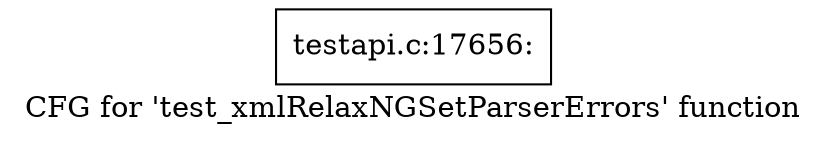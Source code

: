 digraph "CFG for 'test_xmlRelaxNGSetParserErrors' function" {
	label="CFG for 'test_xmlRelaxNGSetParserErrors' function";

	Node0x4594030 [shape=record,label="{testapi.c:17656:}"];
}

